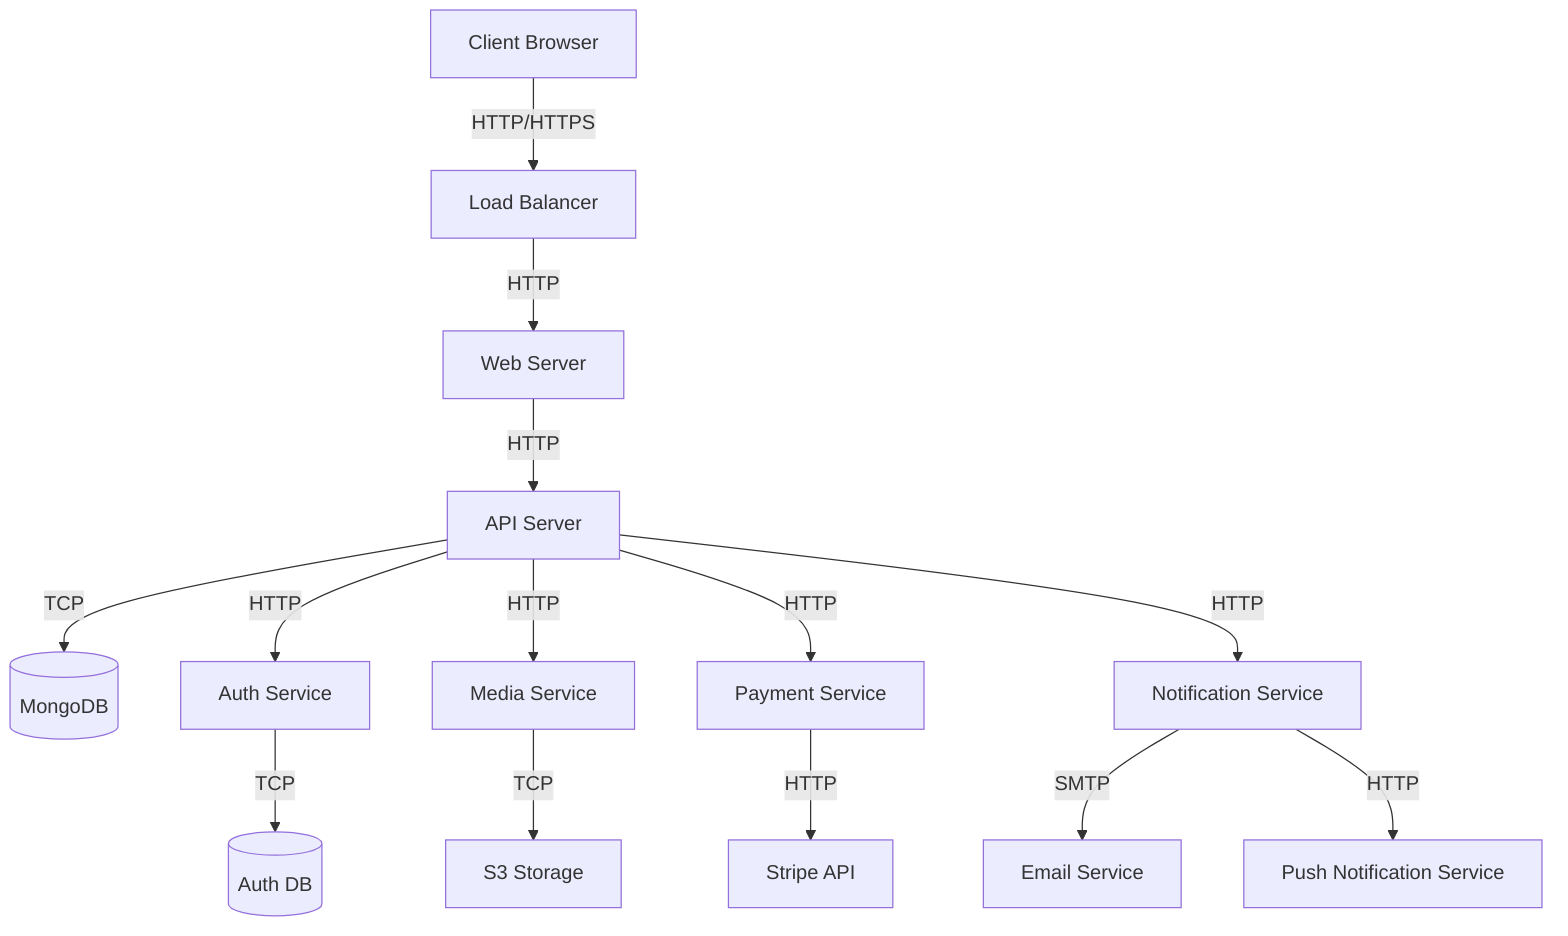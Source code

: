 graph TD
    Client[Client Browser] --> |HTTP/HTTPS| LB[Load Balancer]
    LB --> |HTTP| Web[Web Server]
    Web --> |HTTP| API[API Server]
    API --> |TCP| DB[(MongoDB)]
    API --> |HTTP| Auth[Auth Service]
    API --> |HTTP| Media[Media Service]
    API --> |HTTP| Payment[Payment Service]
    API --> |HTTP| Notification[Notification Service]
    Auth --> |TCP| AuthDB[(Auth DB)]
    Media --> |TCP| S3[S3 Storage]
    Payment --> |HTTP| Stripe[Stripe API]
    Notification --> |SMTP| Email[Email Service]
    Notification --> |HTTP| Push[Push Notification Service]